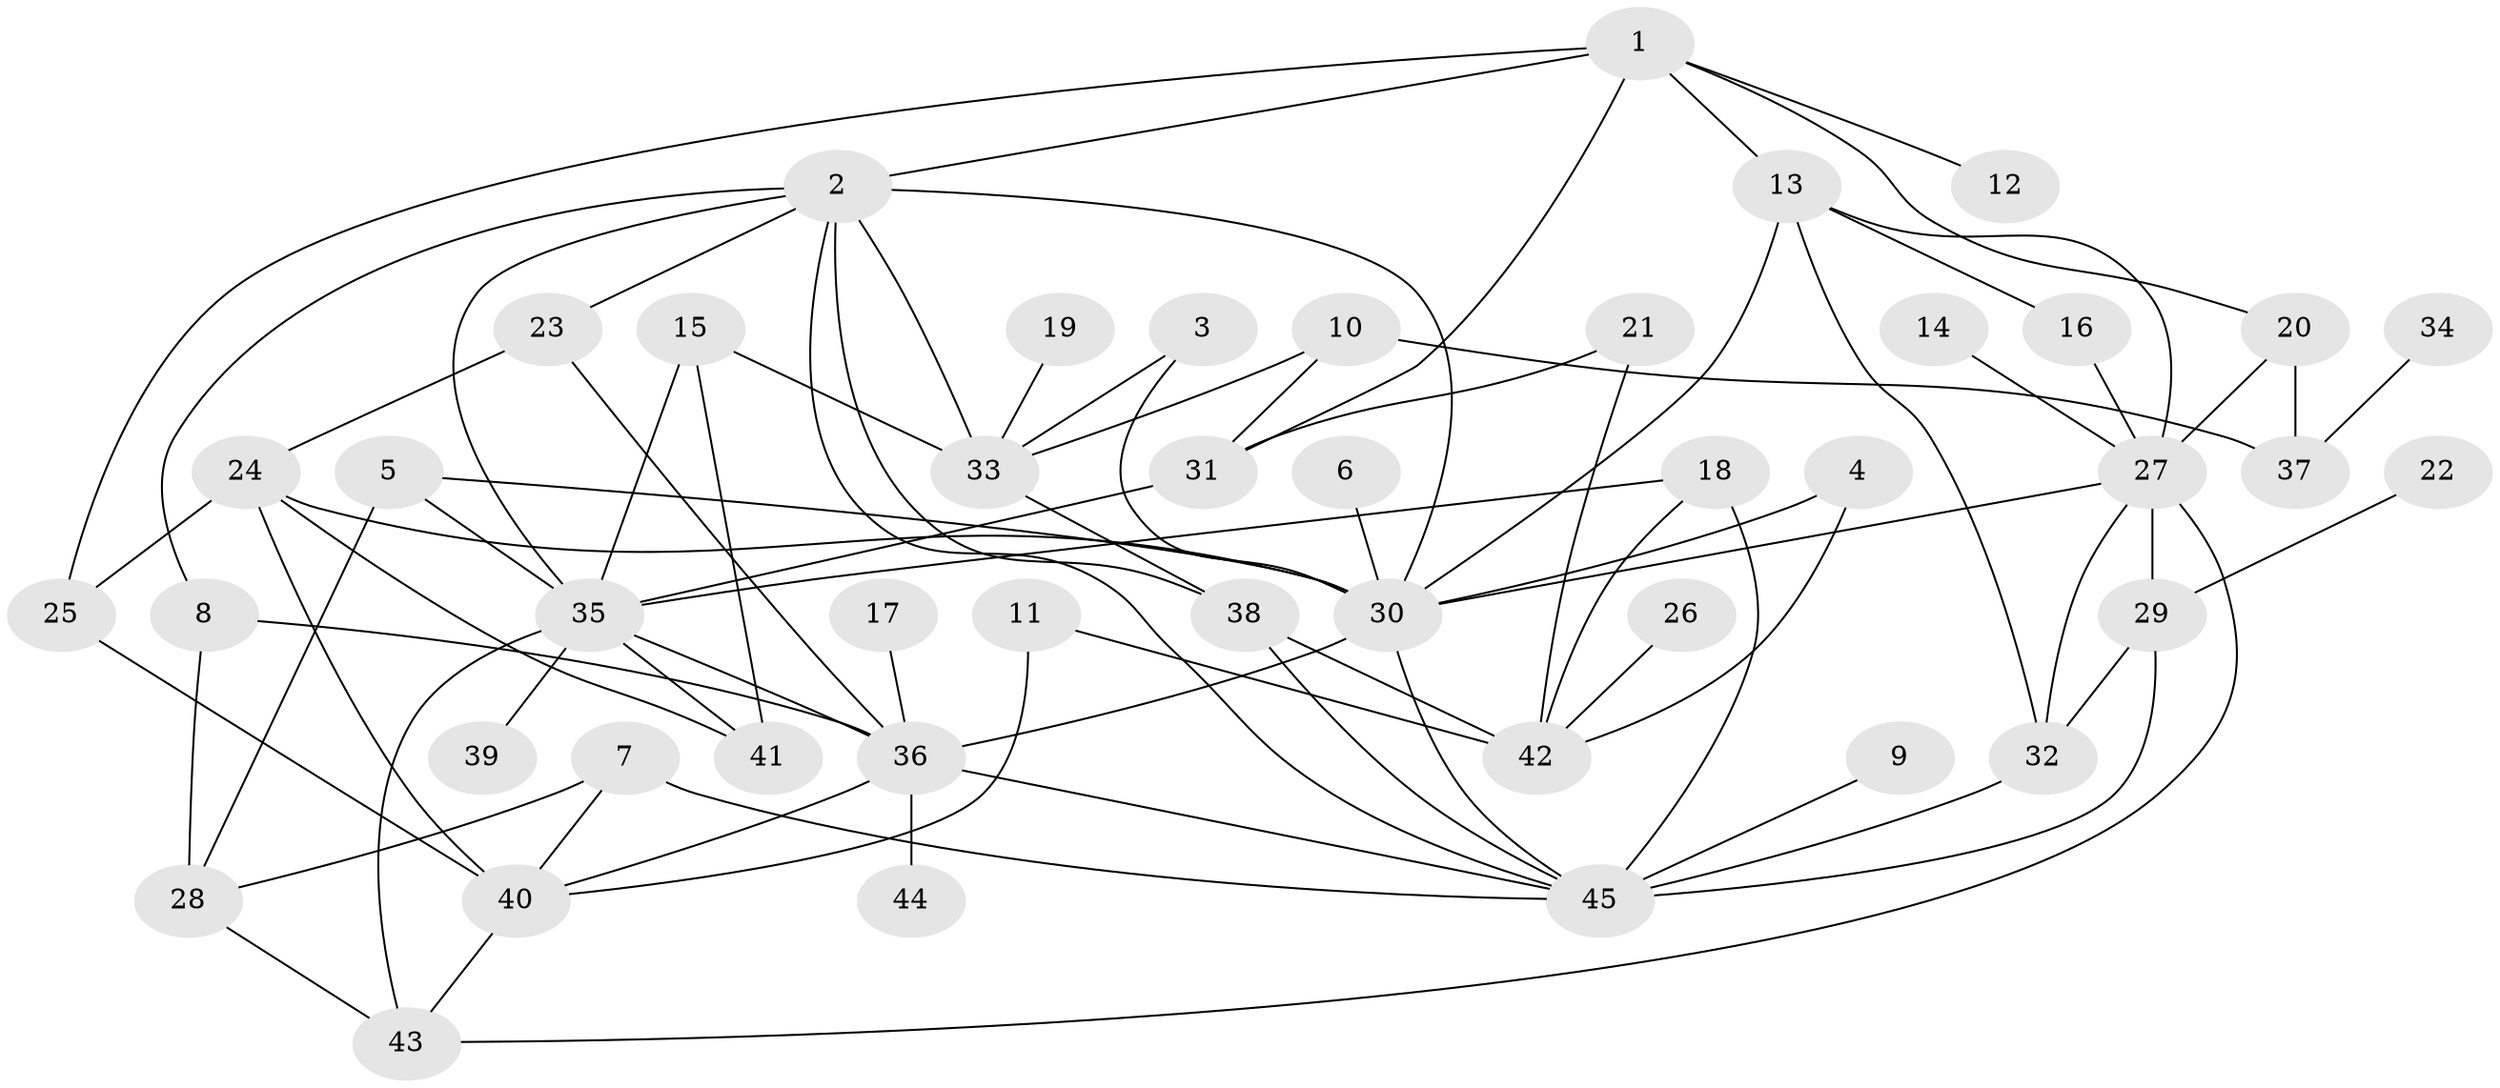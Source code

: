 // original degree distribution, {6: 0.05555555555555555, 8: 0.03333333333333333, 1: 0.2222222222222222, 2: 0.3111111111111111, 4: 0.1111111111111111, 3: 0.18888888888888888, 5: 0.05555555555555555, 7: 0.022222222222222223}
// Generated by graph-tools (version 1.1) at 2025/49/03/09/25 03:49:17]
// undirected, 45 vertices, 82 edges
graph export_dot {
graph [start="1"]
  node [color=gray90,style=filled];
  1;
  2;
  3;
  4;
  5;
  6;
  7;
  8;
  9;
  10;
  11;
  12;
  13;
  14;
  15;
  16;
  17;
  18;
  19;
  20;
  21;
  22;
  23;
  24;
  25;
  26;
  27;
  28;
  29;
  30;
  31;
  32;
  33;
  34;
  35;
  36;
  37;
  38;
  39;
  40;
  41;
  42;
  43;
  44;
  45;
  1 -- 2 [weight=1.0];
  1 -- 12 [weight=1.0];
  1 -- 13 [weight=1.0];
  1 -- 20 [weight=1.0];
  1 -- 25 [weight=1.0];
  1 -- 31 [weight=1.0];
  2 -- 8 [weight=1.0];
  2 -- 23 [weight=1.0];
  2 -- 30 [weight=1.0];
  2 -- 33 [weight=1.0];
  2 -- 35 [weight=1.0];
  2 -- 38 [weight=1.0];
  2 -- 45 [weight=1.0];
  3 -- 30 [weight=1.0];
  3 -- 33 [weight=1.0];
  4 -- 30 [weight=1.0];
  4 -- 42 [weight=1.0];
  5 -- 28 [weight=1.0];
  5 -- 30 [weight=1.0];
  5 -- 35 [weight=1.0];
  6 -- 30 [weight=1.0];
  7 -- 28 [weight=1.0];
  7 -- 40 [weight=1.0];
  7 -- 45 [weight=1.0];
  8 -- 28 [weight=1.0];
  8 -- 36 [weight=1.0];
  9 -- 45 [weight=1.0];
  10 -- 31 [weight=1.0];
  10 -- 33 [weight=1.0];
  10 -- 37 [weight=1.0];
  11 -- 40 [weight=1.0];
  11 -- 42 [weight=1.0];
  13 -- 16 [weight=1.0];
  13 -- 27 [weight=1.0];
  13 -- 30 [weight=1.0];
  13 -- 32 [weight=1.0];
  14 -- 27 [weight=1.0];
  15 -- 33 [weight=1.0];
  15 -- 35 [weight=1.0];
  15 -- 41 [weight=1.0];
  16 -- 27 [weight=1.0];
  17 -- 36 [weight=1.0];
  18 -- 35 [weight=1.0];
  18 -- 42 [weight=1.0];
  18 -- 45 [weight=1.0];
  19 -- 33 [weight=1.0];
  20 -- 27 [weight=1.0];
  20 -- 37 [weight=1.0];
  21 -- 31 [weight=1.0];
  21 -- 42 [weight=1.0];
  22 -- 29 [weight=1.0];
  23 -- 24 [weight=1.0];
  23 -- 36 [weight=1.0];
  24 -- 25 [weight=1.0];
  24 -- 30 [weight=1.0];
  24 -- 40 [weight=1.0];
  24 -- 41 [weight=1.0];
  25 -- 40 [weight=1.0];
  26 -- 42 [weight=1.0];
  27 -- 29 [weight=1.0];
  27 -- 30 [weight=1.0];
  27 -- 32 [weight=1.0];
  27 -- 43 [weight=1.0];
  28 -- 43 [weight=1.0];
  29 -- 32 [weight=1.0];
  29 -- 45 [weight=2.0];
  30 -- 36 [weight=1.0];
  30 -- 45 [weight=1.0];
  31 -- 35 [weight=1.0];
  32 -- 45 [weight=1.0];
  33 -- 38 [weight=1.0];
  34 -- 37 [weight=1.0];
  35 -- 36 [weight=1.0];
  35 -- 39 [weight=1.0];
  35 -- 41 [weight=1.0];
  35 -- 43 [weight=1.0];
  36 -- 40 [weight=1.0];
  36 -- 44 [weight=1.0];
  36 -- 45 [weight=1.0];
  38 -- 42 [weight=1.0];
  38 -- 45 [weight=1.0];
  40 -- 43 [weight=1.0];
}
